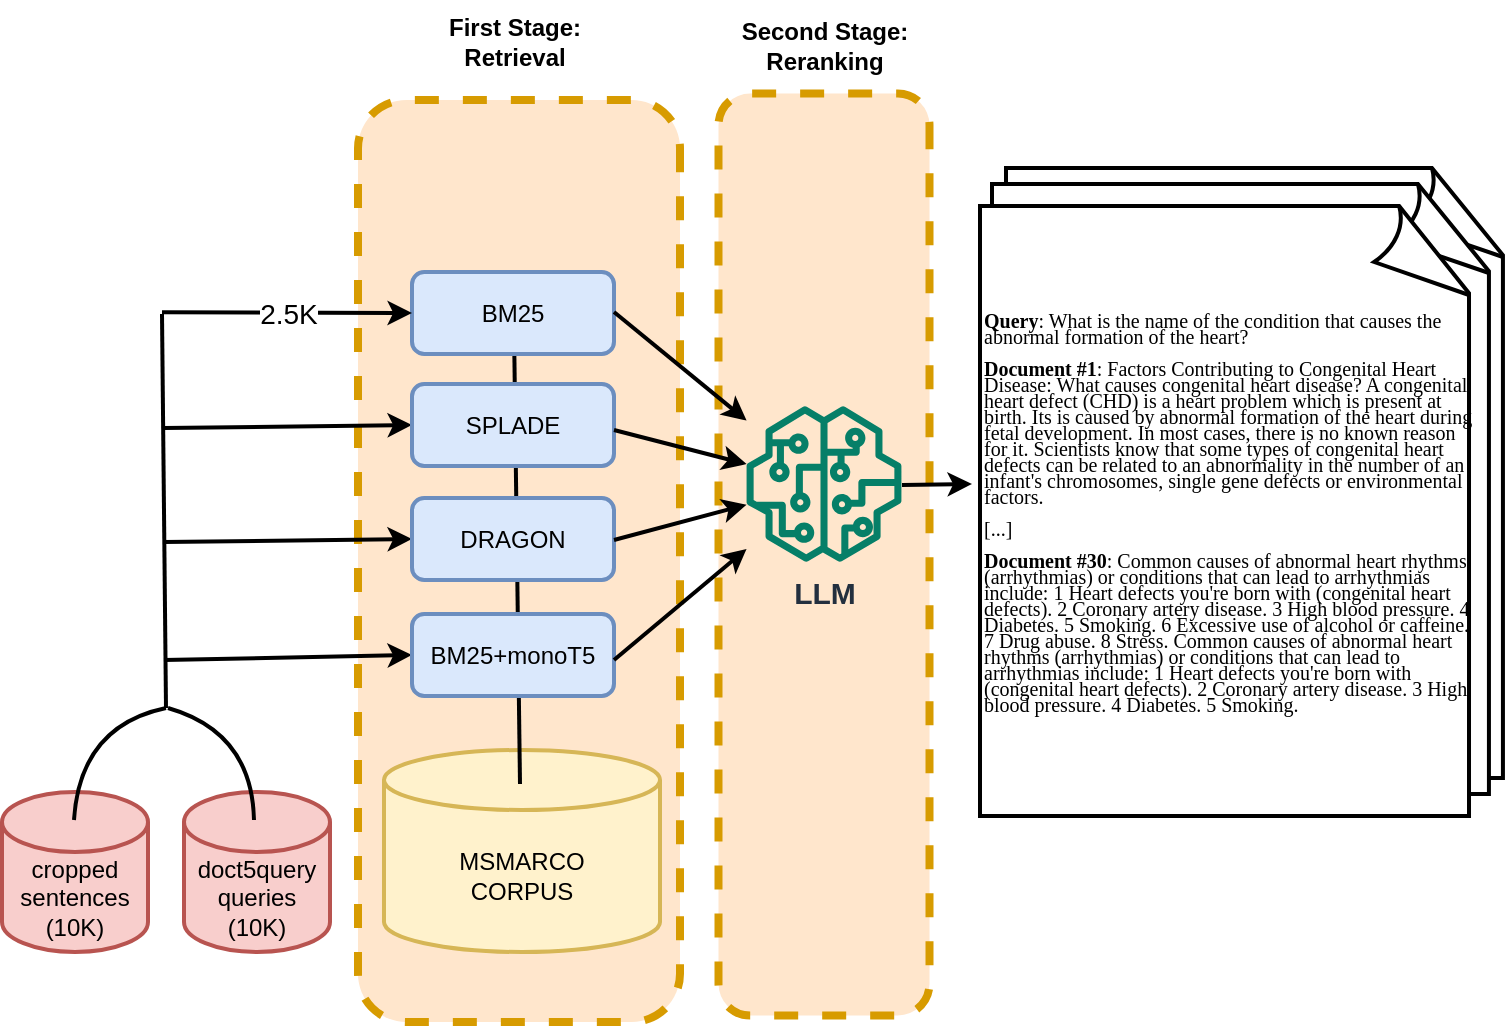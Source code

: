 <mxfile version="22.0.0" type="github">
  <diagram name="Page-1" id="8G3IAVVgl47ZsxA-mIHz">
    <mxGraphModel dx="1648" dy="844" grid="0" gridSize="10" guides="1" tooltips="1" connect="1" arrows="1" fold="1" page="1" pageScale="1" pageWidth="850" pageHeight="1400" math="0" shadow="0">
      <root>
        <mxCell id="0" />
        <mxCell id="1" parent="0" />
        <mxCell id="8t6pDcoeGUEldr8KXGoQ-2" value="" style="rounded=1;whiteSpace=wrap;html=1;rotation=90;fillColor=#ffe6cc;strokeColor=#d79b00;strokeWidth=4;dashed=1;" parent="1" vertex="1">
          <mxGeometry x="246.5" y="444.5" width="461" height="105.5" as="geometry" />
        </mxCell>
        <mxCell id="8t6pDcoeGUEldr8KXGoQ-1" value="" style="rounded=1;whiteSpace=wrap;html=1;rotation=90;fillColor=#ffe6cc;strokeColor=#d79b00;strokeWidth=4;dashed=1;" parent="1" vertex="1">
          <mxGeometry x="94" y="420" width="461" height="161" as="geometry" />
        </mxCell>
        <mxCell id="9MC1wp0t6A1g7TMl13iw-8" value="cropped&lt;br&gt;sentences&lt;br style=&quot;border-color: var(--border-color);&quot;&gt;(10K)" style="shape=cylinder3;whiteSpace=wrap;html=1;boundedLbl=1;backgroundOutline=1;size=15;fillColor=#f8cecc;strokeColor=#b85450;strokeWidth=2;" parent="1" vertex="1">
          <mxGeometry x="66" y="616" width="73" height="80" as="geometry" />
        </mxCell>
        <mxCell id="9MC1wp0t6A1g7TMl13iw-11" value="doct5query&lt;br&gt;queries&lt;br&gt;(10K)" style="shape=cylinder3;whiteSpace=wrap;html=1;boundedLbl=1;backgroundOutline=1;size=15;fillColor=#f8cecc;strokeColor=#b85450;strokeWidth=2;" parent="1" vertex="1">
          <mxGeometry x="157" y="616" width="73" height="80" as="geometry" />
        </mxCell>
        <mxCell id="9MC1wp0t6A1g7TMl13iw-13" value="" style="endArrow=none;html=1;curved=1;strokeWidth=2;" parent="1" edge="1">
          <mxGeometry width="50" height="50" relative="1" as="geometry">
            <mxPoint x="102" y="630" as="sourcePoint" />
            <mxPoint x="148" y="574" as="targetPoint" />
            <Array as="points">
              <mxPoint x="105" y="583" />
            </Array>
          </mxGeometry>
        </mxCell>
        <mxCell id="9MC1wp0t6A1g7TMl13iw-14" value="" style="endArrow=none;html=1;curved=1;strokeWidth=2;" parent="1" edge="1">
          <mxGeometry width="50" height="50" relative="1" as="geometry">
            <mxPoint x="192" y="630" as="sourcePoint" />
            <mxPoint x="149" y="574" as="targetPoint" />
            <Array as="points">
              <mxPoint x="191" y="586" />
            </Array>
          </mxGeometry>
        </mxCell>
        <mxCell id="9MC1wp0t6A1g7TMl13iw-15" value="" style="endArrow=none;html=1;rounded=0;strokeWidth=2;shadow=0;" parent="1" edge="1">
          <mxGeometry width="50" height="50" relative="1" as="geometry">
            <mxPoint x="148" y="574" as="sourcePoint" />
            <mxPoint x="146" y="377" as="targetPoint" />
          </mxGeometry>
        </mxCell>
        <mxCell id="9MC1wp0t6A1g7TMl13iw-17" value="" style="endArrow=classic;html=1;rounded=0;strokeWidth=2;entryX=0;entryY=0.5;entryDx=0;entryDy=0;" parent="1" target="9MC1wp0t6A1g7TMl13iw-23" edge="1">
          <mxGeometry width="50" height="50" relative="1" as="geometry">
            <mxPoint x="147" y="434" as="sourcePoint" />
            <mxPoint x="248" y="432" as="targetPoint" />
          </mxGeometry>
        </mxCell>
        <mxCell id="9MC1wp0t6A1g7TMl13iw-18" value="" style="endArrow=classic;html=1;rounded=0;strokeWidth=2;entryX=0;entryY=0.5;entryDx=0;entryDy=0;" parent="1" target="9MC1wp0t6A1g7TMl13iw-24" edge="1">
          <mxGeometry width="50" height="50" relative="1" as="geometry">
            <mxPoint x="147" y="491" as="sourcePoint" />
            <mxPoint x="247" y="489" as="targetPoint" />
          </mxGeometry>
        </mxCell>
        <mxCell id="9MC1wp0t6A1g7TMl13iw-19" value="" style="endArrow=classic;html=1;rounded=0;strokeWidth=2;entryX=0;entryY=0.5;entryDx=0;entryDy=0;" parent="1" target="9MC1wp0t6A1g7TMl13iw-25" edge="1">
          <mxGeometry width="50" height="50" relative="1" as="geometry">
            <mxPoint x="147" y="550" as="sourcePoint" />
            <mxPoint x="249" y="548" as="targetPoint" />
          </mxGeometry>
        </mxCell>
        <mxCell id="9MC1wp0t6A1g7TMl13iw-20" value="MSMARCO&lt;br&gt;CORPUS" style="shape=cylinder3;whiteSpace=wrap;html=1;boundedLbl=1;backgroundOutline=1;size=15;fillColor=#fff2cc;strokeColor=#d6b656;strokeWidth=2;" parent="1" vertex="1">
          <mxGeometry x="257" y="595" width="138" height="101" as="geometry" />
        </mxCell>
        <mxCell id="9MC1wp0t6A1g7TMl13iw-21" value="" style="endArrow=classic;html=1;rounded=0;strokeWidth=2;entryX=0.505;entryY=0.683;entryDx=0;entryDy=0;entryPerimeter=0;" parent="1" target="9MC1wp0t6A1g7TMl13iw-22" edge="1">
          <mxGeometry width="50" height="50" relative="1" as="geometry">
            <mxPoint x="325" y="612" as="sourcePoint" />
            <mxPoint x="325" y="577" as="targetPoint" />
          </mxGeometry>
        </mxCell>
        <mxCell id="9MC1wp0t6A1g7TMl13iw-22" value="BM25" style="rounded=1;whiteSpace=wrap;html=1;fillColor=#dae8fc;strokeColor=#6c8ebf;strokeWidth=2;" parent="1" vertex="1">
          <mxGeometry x="271" y="356" width="101" height="41" as="geometry" />
        </mxCell>
        <mxCell id="9MC1wp0t6A1g7TMl13iw-23" value="SPLADE" style="rounded=1;whiteSpace=wrap;html=1;fillColor=#dae8fc;strokeColor=#6c8ebf;strokeWidth=2;" parent="1" vertex="1">
          <mxGeometry x="271" y="412" width="101" height="41" as="geometry" />
        </mxCell>
        <mxCell id="9MC1wp0t6A1g7TMl13iw-24" value="DRAGON" style="rounded=1;whiteSpace=wrap;html=1;fillColor=#dae8fc;strokeColor=#6c8ebf;strokeWidth=2;" parent="1" vertex="1">
          <mxGeometry x="271" y="469" width="101" height="41" as="geometry" />
        </mxCell>
        <mxCell id="9MC1wp0t6A1g7TMl13iw-25" value="BM25+monoT5" style="rounded=1;whiteSpace=wrap;html=1;fillColor=#dae8fc;strokeColor=#6c8ebf;strokeWidth=2;" parent="1" vertex="1">
          <mxGeometry x="271" y="527" width="101" height="41" as="geometry" />
        </mxCell>
        <mxCell id="9MC1wp0t6A1g7TMl13iw-27" value="&lt;font style=&quot;font-size: 15px;&quot;&gt;&lt;b&gt;LLM&lt;/b&gt;&lt;/font&gt;" style="sketch=0;outlineConnect=0;fontColor=#232F3E;gradientColor=none;fillColor=#067F68;strokeColor=none;dashed=0;verticalLabelPosition=bottom;verticalAlign=top;align=center;html=1;fontSize=12;fontStyle=0;aspect=fixed;pointerEvents=1;shape=mxgraph.aws4.sagemaker_model;" parent="1" vertex="1">
          <mxGeometry x="438" y="423" width="78" height="78" as="geometry" />
        </mxCell>
        <mxCell id="9MC1wp0t6A1g7TMl13iw-35" value="" style="endArrow=classic;html=1;rounded=0;strokeWidth=2;" parent="1" target="9MC1wp0t6A1g7TMl13iw-27" edge="1">
          <mxGeometry width="50" height="50" relative="1" as="geometry">
            <mxPoint x="372" y="376" as="sourcePoint" />
            <mxPoint x="422" y="326" as="targetPoint" />
          </mxGeometry>
        </mxCell>
        <mxCell id="9MC1wp0t6A1g7TMl13iw-37" value="" style="endArrow=classic;html=1;rounded=0;strokeWidth=2;" parent="1" target="9MC1wp0t6A1g7TMl13iw-27" edge="1">
          <mxGeometry width="50" height="50" relative="1" as="geometry">
            <mxPoint x="372" y="435" as="sourcePoint" />
            <mxPoint x="429" y="449" as="targetPoint" />
          </mxGeometry>
        </mxCell>
        <mxCell id="9MC1wp0t6A1g7TMl13iw-38" value="" style="endArrow=classic;html=1;rounded=0;strokeWidth=2;" parent="1" target="9MC1wp0t6A1g7TMl13iw-27" edge="1">
          <mxGeometry width="50" height="50" relative="1" as="geometry">
            <mxPoint x="372" y="490" as="sourcePoint" />
            <mxPoint x="427" y="474" as="targetPoint" />
          </mxGeometry>
        </mxCell>
        <mxCell id="9MC1wp0t6A1g7TMl13iw-39" value="" style="endArrow=classic;html=1;rounded=0;strokeWidth=2;" parent="1" target="9MC1wp0t6A1g7TMl13iw-27" edge="1">
          <mxGeometry width="50" height="50" relative="1" as="geometry">
            <mxPoint x="372" y="550" as="sourcePoint" />
            <mxPoint x="422" y="500" as="targetPoint" />
          </mxGeometry>
        </mxCell>
        <mxCell id="9MC1wp0t6A1g7TMl13iw-40" value="" style="endArrow=classic;html=1;rounded=0;strokeWidth=2;" parent="1" edge="1">
          <mxGeometry width="50" height="50" relative="1" as="geometry">
            <mxPoint x="516" y="462.5" as="sourcePoint" />
            <mxPoint x="551" y="462" as="targetPoint" />
          </mxGeometry>
        </mxCell>
        <mxCell id="9MC1wp0t6A1g7TMl13iw-44" value="" style="whiteSpace=wrap;html=1;shape=mxgraph.basic.document;strokeWidth=2;" parent="1" vertex="1">
          <mxGeometry x="568" y="304" width="251" height="305" as="geometry" />
        </mxCell>
        <mxCell id="9MC1wp0t6A1g7TMl13iw-45" value="" style="whiteSpace=wrap;html=1;shape=mxgraph.basic.document;strokeWidth=2;" parent="1" vertex="1">
          <mxGeometry x="561" y="312" width="251" height="305" as="geometry" />
        </mxCell>
        <mxCell id="9MC1wp0t6A1g7TMl13iw-46" value="&lt;p style=&quot;line-height: 80%; font-size: 10px;&quot;&gt;&lt;font face=&quot;Times New Roman&quot; style=&quot;font-size: 10px;&quot;&gt;&lt;b&gt;Query&lt;/b&gt;: What is the name of the condition that causes the abnormal formation of the heart?&lt;br&gt;&lt;br&gt;&lt;b&gt;Document #1&lt;/b&gt;: Factors Contributing to Congenital Heart Disease: What causes congenital heart disease? A congenital heart defect (CHD) is a heart problem which is present at birth. Its is caused by abnormal formation of the heart during fetal development. In most cases, there is no known reason for it. Scientists know that some types of congenital heart defects can be related to an abnormality in the number of an infant&#39;s chromosomes, single gene defects or environmental factors.&lt;br&gt;&lt;br&gt;[...]&lt;br&gt;&lt;br&gt;&lt;b&gt;Document #30&lt;/b&gt;: Common causes of abnormal heart rhythms (arrhythmias) or conditions that can lead to arrhythmias include: 1 Heart defects you&#39;re born with (congenital heart defects). 2 Coronary artery disease. 3 High blood pressure. 4 Diabetes. 5 Smoking. 6 Excessive use of alcohol or caffeine. 7 Drug abuse. 8 Stress. Common causes of abnormal heart rhythms (arrhythmias) or conditions that can lead to arrhythmias include: 1 Heart defects you&#39;re born with (congenital heart defects). 2 Coronary artery disease. 3 High blood pressure. 4 Diabetes. 5 Smoking.&lt;/font&gt;&lt;/p&gt;" style="whiteSpace=wrap;html=1;shape=mxgraph.basic.document;strokeWidth=2;align=left;" parent="1" vertex="1">
          <mxGeometry x="555" y="323" width="247" height="305" as="geometry" />
        </mxCell>
        <mxCell id="9MC1wp0t6A1g7TMl13iw-47" value="" style="endArrow=classic;html=1;rounded=0;entryX=0;entryY=0.5;entryDx=0;entryDy=0;strokeWidth=2;" parent="1" target="9MC1wp0t6A1g7TMl13iw-22" edge="1">
          <mxGeometry relative="1" as="geometry">
            <mxPoint x="146" y="376.08" as="sourcePoint" />
            <mxPoint x="269" y="376" as="targetPoint" />
          </mxGeometry>
        </mxCell>
        <mxCell id="9MC1wp0t6A1g7TMl13iw-48" value="&lt;font style=&quot;font-size: 14px;&quot;&gt;2.5K&lt;/font&gt;" style="edgeLabel;resizable=0;html=1;align=center;verticalAlign=middle;" parent="9MC1wp0t6A1g7TMl13iw-47" connectable="0" vertex="1">
          <mxGeometry relative="1" as="geometry" />
        </mxCell>
        <mxCell id="8t6pDcoeGUEldr8KXGoQ-3" value="&lt;b style=&quot;border-color: var(--border-color);&quot;&gt;First Stage:&lt;br style=&quot;border-color: var(--border-color);&quot;&gt;Retrieval&lt;/b&gt;" style="text;html=1;align=center;verticalAlign=middle;resizable=0;points=[];autosize=1;strokeColor=none;fillColor=none;" parent="1" vertex="1">
          <mxGeometry x="280" y="220" width="84" height="41" as="geometry" />
        </mxCell>
        <mxCell id="8t6pDcoeGUEldr8KXGoQ-5" value="&lt;b&gt;Second Stage:&lt;br&gt;Reranking&lt;/b&gt;" style="text;html=1;align=center;verticalAlign=middle;resizable=0;points=[];autosize=1;strokeColor=none;fillColor=none;" parent="1" vertex="1">
          <mxGeometry x="426.5" y="222" width="101" height="41" as="geometry" />
        </mxCell>
      </root>
    </mxGraphModel>
  </diagram>
</mxfile>
